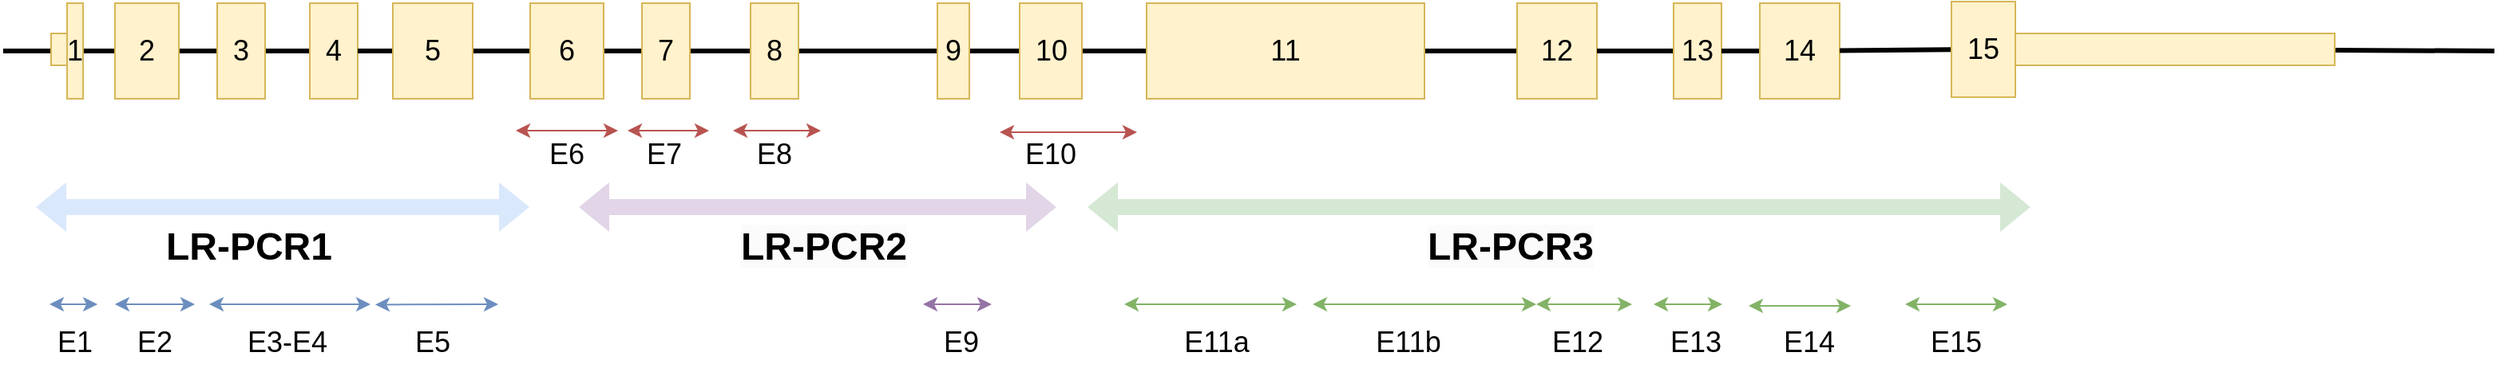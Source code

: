 <mxfile version="24.1.0" type="github">
  <diagram name="Pàgina-1" id="gavFFZxLESbgNeX2Jh9i">
    <mxGraphModel dx="1134" dy="589" grid="1" gridSize="10" guides="1" tooltips="1" connect="1" arrows="1" fold="1" page="1" pageScale="1" pageWidth="827" pageHeight="1169" math="0" shadow="0">
      <root>
        <mxCell id="0" />
        <mxCell id="1" parent="0" />
        <mxCell id="yidOsGyVtIGgI4IryUhF-9" value="" style="endArrow=none;html=1;rounded=0;strokeWidth=3;" edge="1" parent="1" source="yidOsGyVtIGgI4IryUhF-4" target="yidOsGyVtIGgI4IryUhF-8">
          <mxGeometry width="50" height="50" relative="1" as="geometry">
            <mxPoint x="80" y="171" as="sourcePoint" />
            <mxPoint x="1310" y="171" as="targetPoint" />
          </mxGeometry>
        </mxCell>
        <mxCell id="yidOsGyVtIGgI4IryUhF-18" value="" style="endArrow=none;html=1;rounded=0;strokeWidth=3;" edge="1" parent="1" source="yidOsGyVtIGgI4IryUhF-14" target="yidOsGyVtIGgI4IryUhF-17">
          <mxGeometry width="50" height="50" relative="1" as="geometry">
            <mxPoint x="510" y="171" as="sourcePoint" />
            <mxPoint x="1310" y="171" as="targetPoint" />
          </mxGeometry>
        </mxCell>
        <mxCell id="yidOsGyVtIGgI4IryUhF-21" value="" style="endArrow=none;html=1;rounded=0;strokeWidth=3;" edge="1" parent="1" source="yidOsGyVtIGgI4IryUhF-17" target="yidOsGyVtIGgI4IryUhF-20">
          <mxGeometry width="50" height="50" relative="1" as="geometry">
            <mxPoint x="706" y="171" as="sourcePoint" />
            <mxPoint x="1310" y="171" as="targetPoint" />
          </mxGeometry>
        </mxCell>
        <mxCell id="yidOsGyVtIGgI4IryUhF-15" value="" style="endArrow=none;html=1;rounded=0;strokeWidth=3;" edge="1" parent="1" source="yidOsGyVtIGgI4IryUhF-10" target="yidOsGyVtIGgI4IryUhF-14">
          <mxGeometry width="50" height="50" relative="1" as="geometry">
            <mxPoint x="324" y="171" as="sourcePoint" />
            <mxPoint x="1310" y="171" as="targetPoint" />
          </mxGeometry>
        </mxCell>
        <mxCell id="yidOsGyVtIGgI4IryUhF-3" value="" style="endArrow=none;html=1;rounded=0;strokeWidth=3;" edge="1" parent="1" source="yidOsGyVtIGgI4IryUhF-76">
          <mxGeometry width="50" height="50" relative="1" as="geometry">
            <mxPoint x="70" y="171" as="sourcePoint" />
            <mxPoint x="1590" y="171" as="targetPoint" />
          </mxGeometry>
        </mxCell>
        <mxCell id="yidOsGyVtIGgI4IryUhF-5" value="" style="endArrow=none;html=1;rounded=0;strokeWidth=3;" edge="1" parent="1" target="yidOsGyVtIGgI4IryUhF-4">
          <mxGeometry width="50" height="50" relative="1" as="geometry">
            <mxPoint x="30" y="171" as="sourcePoint" />
            <mxPoint x="1310" y="171" as="targetPoint" />
          </mxGeometry>
        </mxCell>
        <mxCell id="yidOsGyVtIGgI4IryUhF-4" value="&lt;font style=&quot;font-size: 18px;&quot;&gt;1&lt;/font&gt;" style="rounded=0;whiteSpace=wrap;html=1;fillColor=#fff2cc;strokeColor=#d6b656;" vertex="1" parent="1">
          <mxGeometry x="70" y="141" width="10" height="60" as="geometry" />
        </mxCell>
        <mxCell id="yidOsGyVtIGgI4IryUhF-6" value="&lt;font style=&quot;font-size: 18px;&quot;&gt;2&lt;/font&gt;" style="rounded=0;whiteSpace=wrap;html=1;fillColor=#fff2cc;strokeColor=#d6b656;" vertex="1" parent="1">
          <mxGeometry x="100" y="141" width="40" height="60" as="geometry" />
        </mxCell>
        <mxCell id="yidOsGyVtIGgI4IryUhF-7" value="&lt;font style=&quot;font-size: 18px;&quot;&gt;3&lt;/font&gt;" style="rounded=0;whiteSpace=wrap;html=1;fillColor=#fff2cc;strokeColor=#d6b656;" vertex="1" parent="1">
          <mxGeometry x="164" y="141" width="30" height="60" as="geometry" />
        </mxCell>
        <mxCell id="yidOsGyVtIGgI4IryUhF-8" value="&lt;font style=&quot;font-size: 18px;&quot;&gt;4&lt;/font&gt;" style="rounded=0;whiteSpace=wrap;html=1;fillColor=#fff2cc;strokeColor=#d6b656;" vertex="1" parent="1">
          <mxGeometry x="222" y="141" width="30" height="60" as="geometry" />
        </mxCell>
        <mxCell id="yidOsGyVtIGgI4IryUhF-11" value="" style="endArrow=none;html=1;rounded=0;strokeWidth=3;" edge="1" parent="1" source="yidOsGyVtIGgI4IryUhF-8" target="yidOsGyVtIGgI4IryUhF-10">
          <mxGeometry width="50" height="50" relative="1" as="geometry">
            <mxPoint x="252" y="171" as="sourcePoint" />
            <mxPoint x="1310" y="171" as="targetPoint" />
          </mxGeometry>
        </mxCell>
        <mxCell id="yidOsGyVtIGgI4IryUhF-10" value="&lt;font style=&quot;font-size: 18px;&quot;&gt;5&lt;/font&gt;" style="rounded=0;whiteSpace=wrap;html=1;fillColor=#fff2cc;strokeColor=#d6b656;" vertex="1" parent="1">
          <mxGeometry x="274" y="141" width="50" height="60" as="geometry" />
        </mxCell>
        <mxCell id="yidOsGyVtIGgI4IryUhF-12" value="&lt;font style=&quot;font-size: 18px;&quot;&gt;6&lt;/font&gt;" style="rounded=0;whiteSpace=wrap;html=1;fillColor=#fff2cc;strokeColor=#d6b656;" vertex="1" parent="1">
          <mxGeometry x="360" y="141" width="46" height="60" as="geometry" />
        </mxCell>
        <mxCell id="yidOsGyVtIGgI4IryUhF-13" value="&lt;font style=&quot;font-size: 18px;&quot;&gt;7&lt;/font&gt;" style="rounded=0;whiteSpace=wrap;html=1;fillColor=#fff2cc;strokeColor=#d6b656;" vertex="1" parent="1">
          <mxGeometry x="430" y="141" width="30" height="60" as="geometry" />
        </mxCell>
        <mxCell id="yidOsGyVtIGgI4IryUhF-14" value="&lt;font style=&quot;font-size: 18px;&quot;&gt;8&lt;/font&gt;" style="rounded=0;whiteSpace=wrap;html=1;fillColor=#fff2cc;strokeColor=#d6b656;" vertex="1" parent="1">
          <mxGeometry x="498" y="141" width="30" height="60" as="geometry" />
        </mxCell>
        <mxCell id="yidOsGyVtIGgI4IryUhF-16" value="&lt;font style=&quot;font-size: 18px;&quot;&gt;9&lt;/font&gt;" style="rounded=0;whiteSpace=wrap;html=1;fillColor=#fff2cc;strokeColor=#d6b656;" vertex="1" parent="1">
          <mxGeometry x="615" y="141" width="20" height="60" as="geometry" />
        </mxCell>
        <mxCell id="yidOsGyVtIGgI4IryUhF-17" value="&lt;font style=&quot;font-size: 18px;&quot;&gt;10&lt;/font&gt;" style="rounded=0;whiteSpace=wrap;html=1;fillColor=#fff2cc;strokeColor=#d6b656;" vertex="1" parent="1">
          <mxGeometry x="666.5" y="141" width="39" height="60" as="geometry" />
        </mxCell>
        <mxCell id="yidOsGyVtIGgI4IryUhF-19" value="&lt;font style=&quot;font-size: 18px;&quot;&gt;11&lt;/font&gt;" style="rounded=0;whiteSpace=wrap;html=1;fillColor=#fff2cc;strokeColor=#d6b656;" vertex="1" parent="1">
          <mxGeometry x="746" y="141" width="174" height="60" as="geometry" />
        </mxCell>
        <mxCell id="yidOsGyVtIGgI4IryUhF-20" value="&lt;font style=&quot;font-size: 18px;&quot;&gt;12&lt;/font&gt;" style="rounded=0;whiteSpace=wrap;html=1;fillColor=#fff2cc;strokeColor=#d6b656;" vertex="1" parent="1">
          <mxGeometry x="978" y="141" width="50" height="60" as="geometry" />
        </mxCell>
        <mxCell id="yidOsGyVtIGgI4IryUhF-23" value="" style="endArrow=none;html=1;rounded=0;strokeWidth=3;" edge="1" parent="1" source="yidOsGyVtIGgI4IryUhF-20" target="yidOsGyVtIGgI4IryUhF-22">
          <mxGeometry width="50" height="50" relative="1" as="geometry">
            <mxPoint x="1046" y="171" as="sourcePoint" />
            <mxPoint x="1310" y="171" as="targetPoint" />
          </mxGeometry>
        </mxCell>
        <mxCell id="yidOsGyVtIGgI4IryUhF-22" value="&lt;font style=&quot;font-size: 18px;&quot;&gt;13&lt;/font&gt;" style="rounded=0;whiteSpace=wrap;html=1;fillColor=#fff2cc;strokeColor=#d6b656;" vertex="1" parent="1">
          <mxGeometry x="1076" y="141" width="30" height="60" as="geometry" />
        </mxCell>
        <mxCell id="yidOsGyVtIGgI4IryUhF-25" value="" style="endArrow=none;html=1;rounded=0;strokeWidth=3;" edge="1" parent="1" source="yidOsGyVtIGgI4IryUhF-22" target="yidOsGyVtIGgI4IryUhF-24">
          <mxGeometry width="50" height="50" relative="1" as="geometry">
            <mxPoint x="1100" y="171" as="sourcePoint" />
            <mxPoint x="1310" y="171" as="targetPoint" />
          </mxGeometry>
        </mxCell>
        <mxCell id="yidOsGyVtIGgI4IryUhF-24" value="&lt;font style=&quot;font-size: 18px;&quot;&gt;14&lt;/font&gt;" style="rounded=0;whiteSpace=wrap;html=1;fillColor=#fff2cc;strokeColor=#d6b656;" vertex="1" parent="1">
          <mxGeometry x="1130" y="141" width="50" height="60" as="geometry" />
        </mxCell>
        <mxCell id="yidOsGyVtIGgI4IryUhF-27" value="" style="endArrow=none;html=1;rounded=0;strokeWidth=3;" edge="1" parent="1" source="yidOsGyVtIGgI4IryUhF-24" target="yidOsGyVtIGgI4IryUhF-26">
          <mxGeometry width="50" height="50" relative="1" as="geometry">
            <mxPoint x="1180" y="171" as="sourcePoint" />
            <mxPoint x="1310" y="171" as="targetPoint" />
          </mxGeometry>
        </mxCell>
        <mxCell id="yidOsGyVtIGgI4IryUhF-26" value="&lt;font style=&quot;font-size: 18px;&quot;&gt;15&lt;/font&gt;" style="rounded=0;whiteSpace=wrap;html=1;fillColor=#fff2cc;strokeColor=#d6b656;" vertex="1" parent="1">
          <mxGeometry x="1250" y="140" width="40" height="60" as="geometry" />
        </mxCell>
        <mxCell id="yidOsGyVtIGgI4IryUhF-28" value="" style="shape=flexArrow;endArrow=classic;startArrow=classic;html=1;rounded=0;fillColor=#dae8fc;strokeColor=none;" edge="1" parent="1">
          <mxGeometry width="100" height="100" relative="1" as="geometry">
            <mxPoint x="50" y="269" as="sourcePoint" />
            <mxPoint x="360" y="269" as="targetPoint" />
          </mxGeometry>
        </mxCell>
        <mxCell id="yidOsGyVtIGgI4IryUhF-29" value="" style="shape=flexArrow;endArrow=classic;startArrow=classic;html=1;rounded=0;fillColor=#e1d5e7;strokeColor=none;" edge="1" parent="1">
          <mxGeometry width="100" height="100" relative="1" as="geometry">
            <mxPoint x="390" y="269" as="sourcePoint" />
            <mxPoint x="690" y="269" as="targetPoint" />
          </mxGeometry>
        </mxCell>
        <mxCell id="yidOsGyVtIGgI4IryUhF-30" value="" style="shape=flexArrow;endArrow=classic;startArrow=classic;html=1;rounded=0;strokeColor=none;fillColor=#d5e8d4;" edge="1" parent="1">
          <mxGeometry width="100" height="100" relative="1" as="geometry">
            <mxPoint x="708.5" y="269" as="sourcePoint" />
            <mxPoint x="1300" y="269" as="targetPoint" />
          </mxGeometry>
        </mxCell>
        <mxCell id="yidOsGyVtIGgI4IryUhF-31" value="&lt;span style=&quot;font-size: 24px;&quot;&gt;&lt;b&gt;LR-PCR1&lt;/b&gt;&lt;/span&gt;" style="text;html=1;align=center;verticalAlign=middle;whiteSpace=wrap;rounded=0;" vertex="1" parent="1">
          <mxGeometry x="130" y="279" width="108" height="30" as="geometry" />
        </mxCell>
        <mxCell id="yidOsGyVtIGgI4IryUhF-32" value="&lt;span style=&quot;color: rgb(0, 0, 0); font-family: Helvetica; font-size: 24px; font-style: normal; font-variant-ligatures: normal; font-variant-caps: normal; letter-spacing: normal; orphans: 2; text-align: center; text-indent: 0px; text-transform: none; widows: 2; word-spacing: 0px; -webkit-text-stroke-width: 0px; white-space: normal; background-color: rgb(251, 251, 251); text-decoration-thickness: initial; text-decoration-style: initial; text-decoration-color: initial; float: none; display: inline !important;&quot;&gt;&lt;b&gt;LR-PCR2&lt;/b&gt;&lt;/span&gt;" style="text;whiteSpace=wrap;html=1;" vertex="1" parent="1">
          <mxGeometry x="490" y="273" width="140" height="50" as="geometry" />
        </mxCell>
        <mxCell id="yidOsGyVtIGgI4IryUhF-33" value="&lt;span style=&quot;color: rgb(0, 0, 0); font-family: Helvetica; font-size: 24px; font-style: normal; font-variant-ligatures: normal; font-variant-caps: normal; letter-spacing: normal; orphans: 2; text-align: center; text-indent: 0px; text-transform: none; widows: 2; word-spacing: 0px; -webkit-text-stroke-width: 0px; white-space: normal; background-color: rgb(251, 251, 251); text-decoration-thickness: initial; text-decoration-style: initial; text-decoration-color: initial; float: none; display: inline !important;&quot;&gt;&lt;b&gt;LR-PCR3&lt;/b&gt;&lt;/span&gt;" style="text;whiteSpace=wrap;html=1;" vertex="1" parent="1">
          <mxGeometry x="920" y="273" width="140" height="50" as="geometry" />
        </mxCell>
        <mxCell id="yidOsGyVtIGgI4IryUhF-34" value="" style="endArrow=classic;startArrow=classic;html=1;rounded=0;entryX=0.031;entryY=1;entryDx=0;entryDy=0;entryPerimeter=0;fillColor=#dae8fc;strokeColor=#6c8ebf;" edge="1" parent="1">
          <mxGeometry width="50" height="50" relative="1" as="geometry">
            <mxPoint x="59" y="330" as="sourcePoint" />
            <mxPoint x="89.052" y="330" as="targetPoint" />
          </mxGeometry>
        </mxCell>
        <mxCell id="yidOsGyVtIGgI4IryUhF-35" value="" style="endArrow=classic;startArrow=classic;html=1;rounded=0;fillColor=#dae8fc;strokeColor=#6c8ebf;" edge="1" parent="1">
          <mxGeometry width="50" height="50" relative="1" as="geometry">
            <mxPoint x="99.95" y="330" as="sourcePoint" />
            <mxPoint x="150" y="330" as="targetPoint" />
          </mxGeometry>
        </mxCell>
        <mxCell id="yidOsGyVtIGgI4IryUhF-36" value="" style="endArrow=classic;startArrow=classic;html=1;rounded=0;fillColor=#dae8fc;strokeColor=#6c8ebf;" edge="1" parent="1">
          <mxGeometry width="50" height="50" relative="1" as="geometry">
            <mxPoint x="159" y="330" as="sourcePoint" />
            <mxPoint x="260" y="330" as="targetPoint" />
          </mxGeometry>
        </mxCell>
        <mxCell id="yidOsGyVtIGgI4IryUhF-38" value="" style="endArrow=classic;startArrow=classic;html=1;rounded=0;fillColor=#dae8fc;strokeColor=#6c8ebf;" edge="1" parent="1">
          <mxGeometry width="50" height="50" relative="1" as="geometry">
            <mxPoint x="263" y="330.21" as="sourcePoint" />
            <mxPoint x="340" y="330" as="targetPoint" />
          </mxGeometry>
        </mxCell>
        <mxCell id="yidOsGyVtIGgI4IryUhF-41" value="" style="endArrow=classic;startArrow=classic;html=1;rounded=0;fillColor=#e1d5e7;strokeColor=#9673a6;" edge="1" parent="1">
          <mxGeometry width="50" height="50" relative="1" as="geometry">
            <mxPoint x="606" y="330" as="sourcePoint" />
            <mxPoint x="649" y="330" as="targetPoint" />
          </mxGeometry>
        </mxCell>
        <mxCell id="yidOsGyVtIGgI4IryUhF-42" value="" style="endArrow=classic;startArrow=classic;html=1;rounded=0;fillColor=#d5e8d4;strokeColor=#82b366;" edge="1" parent="1">
          <mxGeometry width="50" height="50" relative="1" as="geometry">
            <mxPoint x="732" y="330" as="sourcePoint" />
            <mxPoint x="840" y="330" as="targetPoint" />
          </mxGeometry>
        </mxCell>
        <mxCell id="yidOsGyVtIGgI4IryUhF-44" value="" style="endArrow=classic;startArrow=classic;html=1;rounded=0;fillColor=#d5e8d4;strokeColor=#82b366;" edge="1" parent="1">
          <mxGeometry width="50" height="50" relative="1" as="geometry">
            <mxPoint x="850" y="330" as="sourcePoint" />
            <mxPoint x="990" y="330" as="targetPoint" />
          </mxGeometry>
        </mxCell>
        <mxCell id="yidOsGyVtIGgI4IryUhF-45" value="" style="endArrow=classic;startArrow=classic;html=1;rounded=0;fillColor=#d5e8d4;strokeColor=#82b366;" edge="1" parent="1">
          <mxGeometry width="50" height="50" relative="1" as="geometry">
            <mxPoint x="990" y="330" as="sourcePoint" />
            <mxPoint x="1050" y="330" as="targetPoint" />
          </mxGeometry>
        </mxCell>
        <mxCell id="yidOsGyVtIGgI4IryUhF-46" value="" style="endArrow=classic;startArrow=classic;html=1;rounded=0;fillColor=#d5e8d4;strokeColor=#82b366;" edge="1" parent="1">
          <mxGeometry width="50" height="50" relative="1" as="geometry">
            <mxPoint x="1063.5" y="330" as="sourcePoint" />
            <mxPoint x="1106.5" y="330" as="targetPoint" />
          </mxGeometry>
        </mxCell>
        <mxCell id="yidOsGyVtIGgI4IryUhF-47" value="" style="endArrow=classic;startArrow=classic;html=1;rounded=0;fillColor=#d5e8d4;strokeColor=#82b366;" edge="1" parent="1">
          <mxGeometry width="50" height="50" relative="1" as="geometry">
            <mxPoint x="1123" y="331" as="sourcePoint" />
            <mxPoint x="1187" y="331" as="targetPoint" />
          </mxGeometry>
        </mxCell>
        <mxCell id="yidOsGyVtIGgI4IryUhF-48" value="" style="endArrow=classic;startArrow=classic;html=1;rounded=0;fillColor=#d5e8d4;strokeColor=#82b366;" edge="1" parent="1">
          <mxGeometry width="50" height="50" relative="1" as="geometry">
            <mxPoint x="1221" y="330" as="sourcePoint" />
            <mxPoint x="1285" y="330" as="targetPoint" />
          </mxGeometry>
        </mxCell>
        <mxCell id="yidOsGyVtIGgI4IryUhF-50" value="&lt;font style=&quot;font-size: 18px;&quot;&gt;E1&lt;/font&gt;" style="text;html=1;align=center;verticalAlign=middle;whiteSpace=wrap;rounded=0;" vertex="1" parent="1">
          <mxGeometry x="45" y="339" width="60" height="30" as="geometry" />
        </mxCell>
        <mxCell id="yidOsGyVtIGgI4IryUhF-51" value="&lt;font style=&quot;font-size: 18px;&quot;&gt;E2&lt;/font&gt;" style="text;html=1;align=center;verticalAlign=middle;whiteSpace=wrap;rounded=0;" vertex="1" parent="1">
          <mxGeometry x="95" y="339" width="60" height="30" as="geometry" />
        </mxCell>
        <mxCell id="yidOsGyVtIGgI4IryUhF-52" value="&lt;font style=&quot;font-size: 18px;&quot;&gt;E3-E4&lt;/font&gt;" style="text;html=1;align=center;verticalAlign=middle;whiteSpace=wrap;rounded=0;" vertex="1" parent="1">
          <mxGeometry x="178" y="339" width="60" height="30" as="geometry" />
        </mxCell>
        <mxCell id="yidOsGyVtIGgI4IryUhF-54" value="&lt;font style=&quot;font-size: 18px;&quot;&gt;E5&lt;/font&gt;" style="text;html=1;align=center;verticalAlign=middle;whiteSpace=wrap;rounded=0;" vertex="1" parent="1">
          <mxGeometry x="269" y="339" width="60" height="30" as="geometry" />
        </mxCell>
        <mxCell id="yidOsGyVtIGgI4IryUhF-57" value="&lt;font style=&quot;font-size: 18px;&quot;&gt;E9&lt;/font&gt;" style="text;html=1;align=center;verticalAlign=middle;whiteSpace=wrap;rounded=0;" vertex="1" parent="1">
          <mxGeometry x="600" y="339" width="60" height="30" as="geometry" />
        </mxCell>
        <mxCell id="yidOsGyVtIGgI4IryUhF-58" value="&lt;span style=&quot;font-size: 18px;&quot;&gt;E11a&lt;/span&gt;" style="text;html=1;align=center;verticalAlign=middle;whiteSpace=wrap;rounded=0;" vertex="1" parent="1">
          <mxGeometry x="760" y="339" width="60" height="30" as="geometry" />
        </mxCell>
        <mxCell id="yidOsGyVtIGgI4IryUhF-59" value="&lt;span style=&quot;font-size: 18px;&quot;&gt;E11b&lt;/span&gt;" style="text;html=1;align=center;verticalAlign=middle;whiteSpace=wrap;rounded=0;" vertex="1" parent="1">
          <mxGeometry x="880" y="339" width="60" height="30" as="geometry" />
        </mxCell>
        <mxCell id="yidOsGyVtIGgI4IryUhF-60" value="&lt;span style=&quot;font-size: 18px;&quot;&gt;E12&lt;/span&gt;" style="text;html=1;align=center;verticalAlign=middle;whiteSpace=wrap;rounded=0;" vertex="1" parent="1">
          <mxGeometry x="986" y="339" width="60" height="30" as="geometry" />
        </mxCell>
        <mxCell id="yidOsGyVtIGgI4IryUhF-61" value="&lt;span style=&quot;font-size: 18px;&quot;&gt;E13&lt;/span&gt;" style="text;html=1;align=center;verticalAlign=middle;whiteSpace=wrap;rounded=0;" vertex="1" parent="1">
          <mxGeometry x="1060" y="339" width="60" height="30" as="geometry" />
        </mxCell>
        <mxCell id="yidOsGyVtIGgI4IryUhF-62" value="&lt;span style=&quot;font-size: 18px;&quot;&gt;E14&lt;/span&gt;" style="text;html=1;align=center;verticalAlign=middle;whiteSpace=wrap;rounded=0;" vertex="1" parent="1">
          <mxGeometry x="1131" y="339" width="60" height="30" as="geometry" />
        </mxCell>
        <mxCell id="yidOsGyVtIGgI4IryUhF-63" value="&lt;span style=&quot;font-size: 18px;&quot;&gt;E15&lt;/span&gt;" style="text;html=1;align=center;verticalAlign=middle;whiteSpace=wrap;rounded=0;" vertex="1" parent="1">
          <mxGeometry x="1223" y="339" width="60" height="30" as="geometry" />
        </mxCell>
        <mxCell id="yidOsGyVtIGgI4IryUhF-64" value="" style="endArrow=classic;startArrow=classic;html=1;rounded=0;fillColor=#f8cecc;strokeColor=#b85450;" edge="1" parent="1">
          <mxGeometry width="50" height="50" relative="1" as="geometry">
            <mxPoint x="351" y="221" as="sourcePoint" />
            <mxPoint x="415" y="221" as="targetPoint" />
          </mxGeometry>
        </mxCell>
        <mxCell id="yidOsGyVtIGgI4IryUhF-66" value="" style="endArrow=classic;startArrow=classic;html=1;rounded=0;fillColor=#f8cecc;strokeColor=#b85450;" edge="1" parent="1">
          <mxGeometry width="50" height="50" relative="1" as="geometry">
            <mxPoint x="654" y="222" as="sourcePoint" />
            <mxPoint x="740" y="222" as="targetPoint" />
          </mxGeometry>
        </mxCell>
        <mxCell id="yidOsGyVtIGgI4IryUhF-67" value="&lt;font style=&quot;font-size: 18px;&quot;&gt;E6&lt;/font&gt;" style="text;html=1;align=center;verticalAlign=middle;whiteSpace=wrap;rounded=0;" vertex="1" parent="1">
          <mxGeometry x="353" y="221" width="60" height="30" as="geometry" />
        </mxCell>
        <mxCell id="yidOsGyVtIGgI4IryUhF-68" value="&lt;font style=&quot;font-size: 18px;&quot;&gt;E10&lt;/font&gt;" style="text;html=1;align=center;verticalAlign=middle;whiteSpace=wrap;rounded=0;" vertex="1" parent="1">
          <mxGeometry x="656" y="221" width="60" height="30" as="geometry" />
        </mxCell>
        <mxCell id="yidOsGyVtIGgI4IryUhF-70" value="&lt;font style=&quot;font-size: 18px;&quot;&gt;E7&lt;/font&gt;" style="text;html=1;align=center;verticalAlign=middle;whiteSpace=wrap;rounded=0;" vertex="1" parent="1">
          <mxGeometry x="414" y="220" width="60" height="31" as="geometry" />
        </mxCell>
        <mxCell id="yidOsGyVtIGgI4IryUhF-71" value="&lt;font style=&quot;font-size: 18px;&quot;&gt;E8&lt;/font&gt;" style="text;html=1;align=center;verticalAlign=middle;whiteSpace=wrap;rounded=0;" vertex="1" parent="1">
          <mxGeometry x="483" y="221" width="60" height="30" as="geometry" />
        </mxCell>
        <mxCell id="yidOsGyVtIGgI4IryUhF-72" value="" style="endArrow=classic;startArrow=classic;html=1;rounded=0;fillColor=#f8cecc;strokeColor=#b85450;exitX=0;exitY=0;exitDx=0;exitDy=0;entryX=1;entryY=0;entryDx=0;entryDy=0;" edge="1" parent="1">
          <mxGeometry width="50" height="50" relative="1" as="geometry">
            <mxPoint x="421" y="221" as="sourcePoint" />
            <mxPoint x="472.0" y="221" as="targetPoint" />
          </mxGeometry>
        </mxCell>
        <mxCell id="yidOsGyVtIGgI4IryUhF-73" value="" style="endArrow=classic;startArrow=classic;html=1;rounded=0;fillColor=#f8cecc;strokeColor=#b85450;" edge="1" parent="1">
          <mxGeometry width="50" height="50" relative="1" as="geometry">
            <mxPoint x="487" y="221" as="sourcePoint" />
            <mxPoint x="542" y="221" as="targetPoint" />
          </mxGeometry>
        </mxCell>
        <mxCell id="yidOsGyVtIGgI4IryUhF-75" value="" style="rounded=0;whiteSpace=wrap;html=1;fillColor=#fff2cc;strokeColor=#d6b656;" vertex="1" parent="1">
          <mxGeometry x="60" y="160" width="10" height="20" as="geometry" />
        </mxCell>
        <mxCell id="yidOsGyVtIGgI4IryUhF-78" value="" style="endArrow=none;html=1;rounded=0;strokeWidth=3;" edge="1" parent="1" source="yidOsGyVtIGgI4IryUhF-26" target="yidOsGyVtIGgI4IryUhF-76">
          <mxGeometry width="50" height="50" relative="1" as="geometry">
            <mxPoint x="1273" y="170" as="sourcePoint" />
            <mxPoint x="1300" y="171" as="targetPoint" />
          </mxGeometry>
        </mxCell>
        <mxCell id="yidOsGyVtIGgI4IryUhF-76" value="" style="rounded=0;whiteSpace=wrap;html=1;fillColor=#fff2cc;strokeColor=#d6b656;" vertex="1" parent="1">
          <mxGeometry x="1290" y="160" width="200" height="20" as="geometry" />
        </mxCell>
      </root>
    </mxGraphModel>
  </diagram>
</mxfile>
